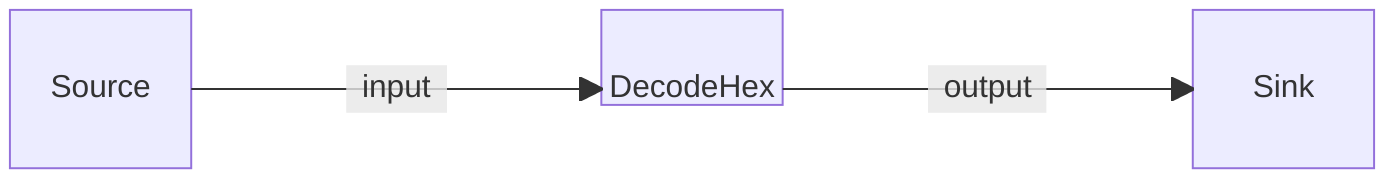 block-beta
    columns 7
    Source space:2 DecodeHex space:2 Sink
    Source-- "input" -->DecodeHex
    DecodeHex-- "output" -->Sink

    classDef block height:48px,padding:8px;
    classDef hidden visibility:none;
    class DecodeHex block
    class Source hidden
    class Sink hidden
